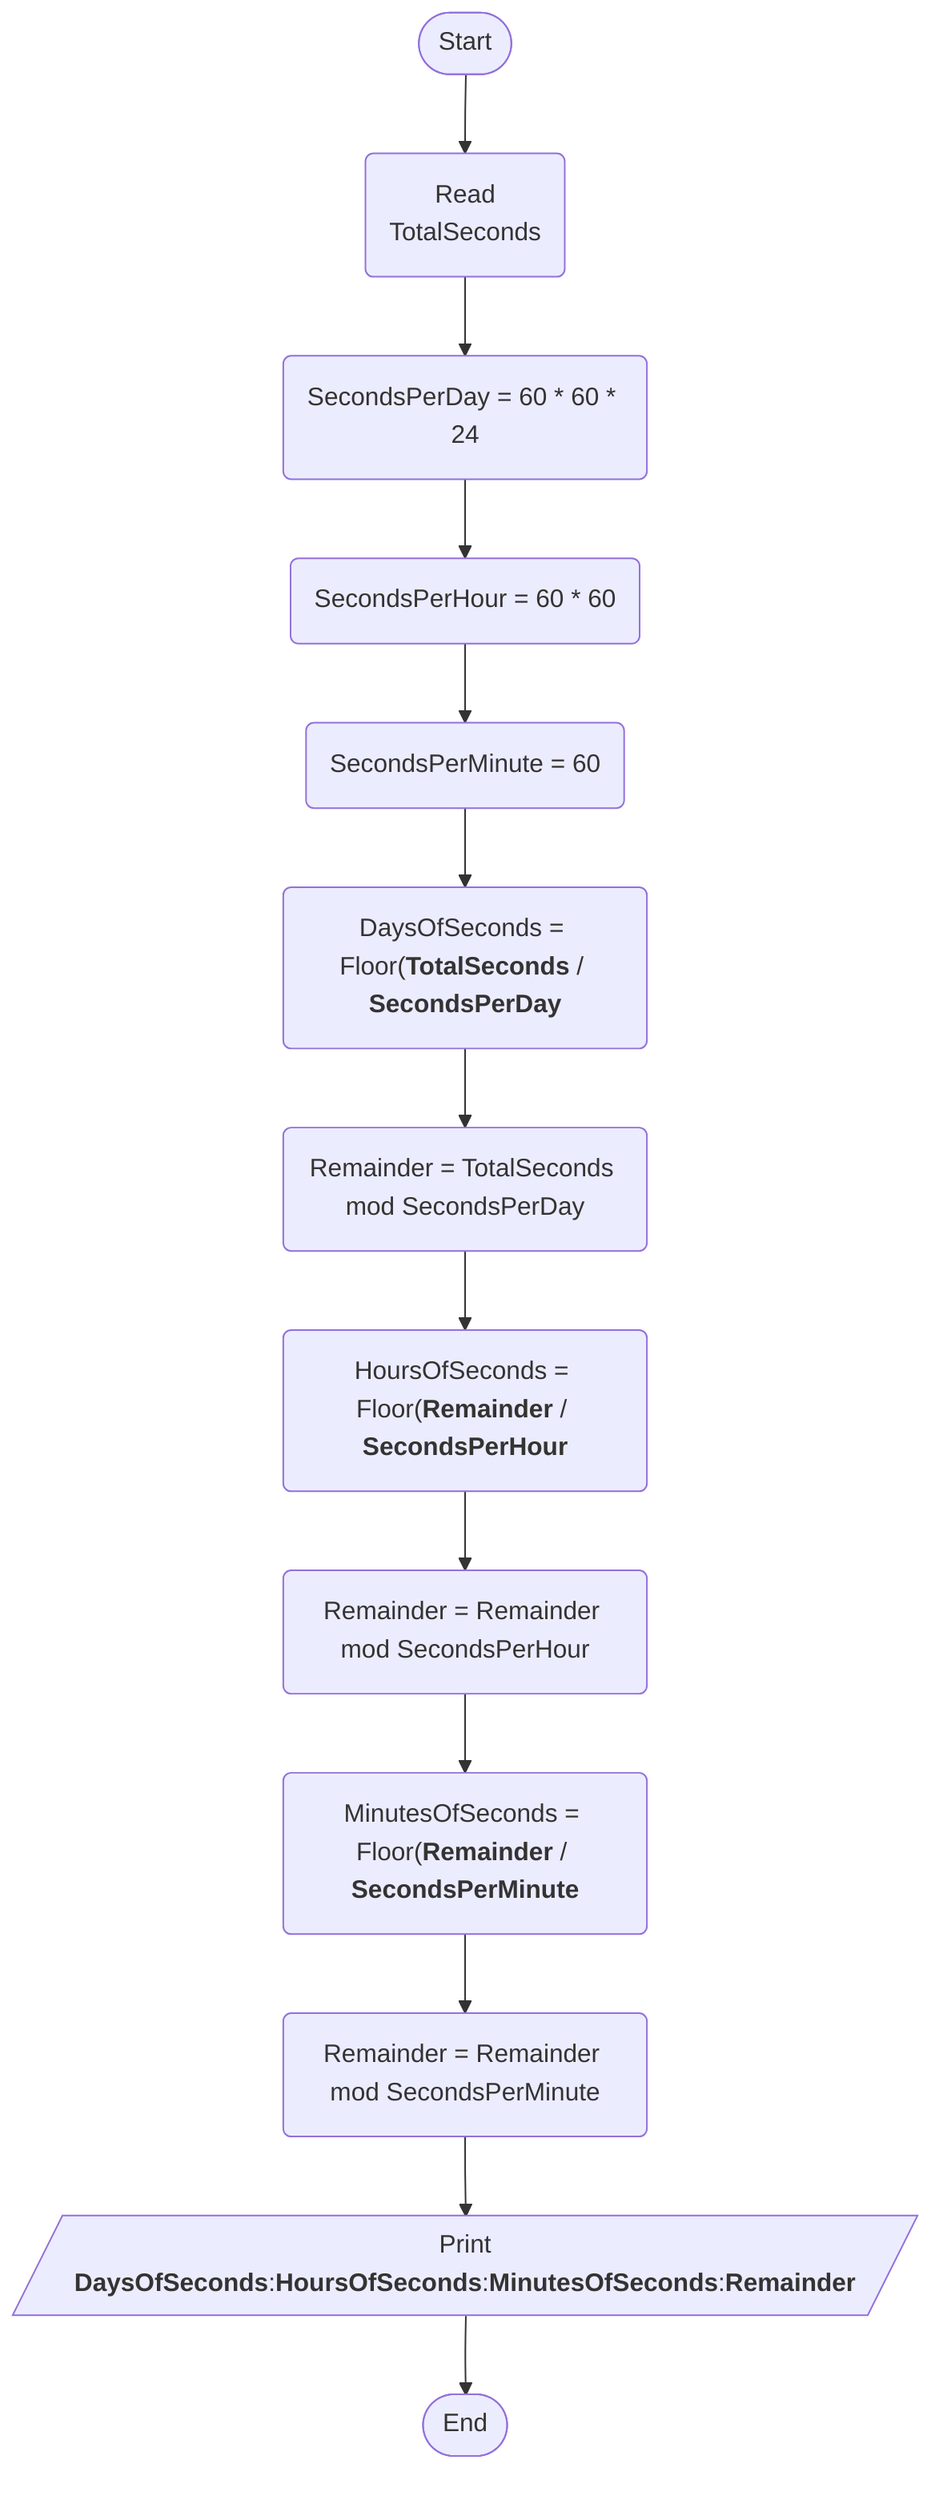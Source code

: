 %% Write a program that inputs the number of seconds and changes it to days, hours, minutes and seconds
%% Steps
%% Step  1: Ask the user to TotalSeconds
%% Step  2: SecondsPerDay = 60 * 60 * 24
%% Step  3: SecondsPerHour = 60 * 60
%% Step  4: SecondsPerMinute = 60
%% Step  5: DaysOfSeconds = Floor(TotalSeconds / SecondsPerDay)
%% Step  6: Remainder = TotalSeconds mod SecondsPerDay
%% Step  7: HoursOfSeconds = Floor(Remainder / SecondsPerHour)
%% Step  8: Remainder = Remainder mod SecondsPerHour
%% Step  9: MinutesOfSeconds = Floor(Remainder / SecondsPerMinute)
%% Step 10: Remainder = Remainder mod SecondsPerMinute
%% Step 11: Print DaysOfSeconds:HoursOfSeconds:MinutesOfSeconds:Remainder

flowchart TD
    Start([Start])
    ReadTotalSeconds(Read\nTotalSeconds)
    SecondsPerDay(SecondsPerDay = 60 * 60 * 24)
    SecondsPerHour(SecondsPerHour = 60 * 60)
    SecondsPerMinute(SecondsPerMinute = 60)
    DaysOfSeconds("`DaysOfSeconds = Floor(**TotalSeconds** / **SecondsPerDay**`")
    DaysOfSecondsRemainder(Remainder = TotalSeconds mod SecondsPerDay)
    HoursOfSeconds("`HoursOfSeconds = Floor(**Remainder** / **SecondsPerHour**`")
    HoursOfSecondsRemainder(Remainder = Remainder mod SecondsPerHour)
    MinutesOfSeconds("`MinutesOfSeconds = Floor(**Remainder** / **SecondsPerMinute**`")
    MinutesOfSecondsRemainder(Remainder = Remainder mod SecondsPerMinute)
    PrintDaysOfSeconds:HoursOfSeconds:MinutesOfSeconds:Remainder[/"`Print
    **DaysOfSeconds**:**HoursOfSeconds**:**MinutesOfSeconds**:**Remainder**`"/]
    End([End])
    Start --> ReadTotalSeconds --> SecondsPerDay --> SecondsPerHour --> SecondsPerMinute --> DaysOfSeconds --> DaysOfSecondsRemainder --> HoursOfSeconds --> HoursOfSecondsRemainder --> MinutesOfSeconds --> MinutesOfSecondsRemainder --> PrintDaysOfSeconds:HoursOfSeconds:MinutesOfSeconds:Remainder --> End